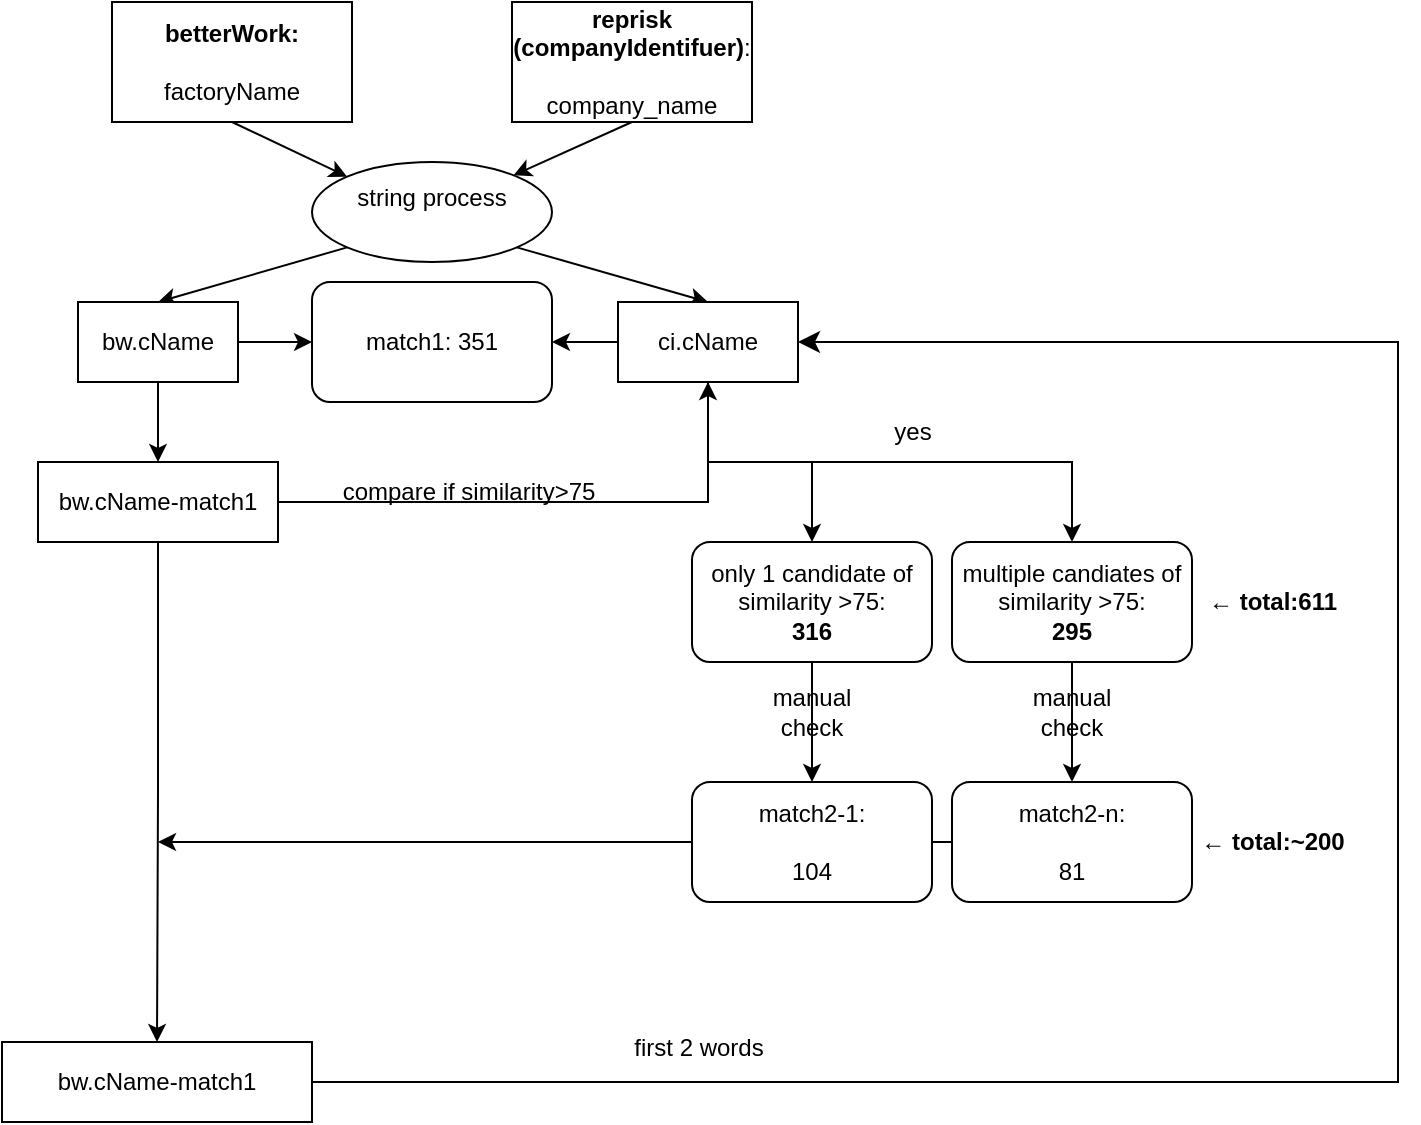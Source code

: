 <mxfile version="24.7.6">
  <diagram id="C5RBs43oDa-KdzZeNtuy" name="Page-1">
    <mxGraphModel dx="877" dy="352" grid="1" gridSize="10" guides="1" tooltips="1" connect="1" arrows="1" fold="1" page="1" pageScale="1" pageWidth="827" pageHeight="1169" math="0" shadow="0">
      <root>
        <mxCell id="WIyWlLk6GJQsqaUBKTNV-0" />
        <mxCell id="WIyWlLk6GJQsqaUBKTNV-1" parent="WIyWlLk6GJQsqaUBKTNV-0" />
        <mxCell id="3DaWWYqR1MIfAfNmNv_F-0" value="&lt;b&gt;betterWork:&lt;/b&gt;&lt;div&gt;&lt;br&gt;&lt;/div&gt;&lt;div&gt;factoryName&lt;/div&gt;" style="rounded=0;whiteSpace=wrap;html=1;" vertex="1" parent="WIyWlLk6GJQsqaUBKTNV-1">
          <mxGeometry x="57" width="120" height="60" as="geometry" />
        </mxCell>
        <mxCell id="3DaWWYqR1MIfAfNmNv_F-1" value="&lt;b&gt;reprisk&lt;/b&gt;&lt;div&gt;&lt;b&gt;(companyIdentifuer)&lt;/b&gt;:&lt;/div&gt;&lt;div&gt;&lt;br&gt;&lt;/div&gt;&lt;div&gt;company_name&lt;/div&gt;" style="rounded=0;whiteSpace=wrap;html=1;" vertex="1" parent="WIyWlLk6GJQsqaUBKTNV-1">
          <mxGeometry x="257" width="120" height="60" as="geometry" />
        </mxCell>
        <mxCell id="3DaWWYqR1MIfAfNmNv_F-2" value="" style="endArrow=classic;html=1;rounded=0;exitX=0.5;exitY=1;exitDx=0;exitDy=0;entryX=0;entryY=0;entryDx=0;entryDy=0;" edge="1" parent="WIyWlLk6GJQsqaUBKTNV-1" source="3DaWWYqR1MIfAfNmNv_F-0" target="3DaWWYqR1MIfAfNmNv_F-4">
          <mxGeometry width="50" height="50" relative="1" as="geometry">
            <mxPoint x="167" y="150" as="sourcePoint" />
            <mxPoint x="197" y="110" as="targetPoint" />
          </mxGeometry>
        </mxCell>
        <mxCell id="3DaWWYqR1MIfAfNmNv_F-3" value="" style="endArrow=classic;html=1;rounded=0;exitX=0.5;exitY=1;exitDx=0;exitDy=0;" edge="1" parent="WIyWlLk6GJQsqaUBKTNV-1" source="3DaWWYqR1MIfAfNmNv_F-1" target="3DaWWYqR1MIfAfNmNv_F-4">
          <mxGeometry width="50" height="50" relative="1" as="geometry">
            <mxPoint x="127" y="70" as="sourcePoint" />
            <mxPoint x="227" y="110" as="targetPoint" />
          </mxGeometry>
        </mxCell>
        <mxCell id="3DaWWYqR1MIfAfNmNv_F-4" value="string process&lt;div&gt;&lt;br&gt;&lt;/div&gt;" style="ellipse;whiteSpace=wrap;html=1;" vertex="1" parent="WIyWlLk6GJQsqaUBKTNV-1">
          <mxGeometry x="157" y="80" width="120" height="50" as="geometry" />
        </mxCell>
        <mxCell id="3DaWWYqR1MIfAfNmNv_F-5" value="" style="endArrow=classic;html=1;rounded=0;exitX=0;exitY=1;exitDx=0;exitDy=0;entryX=0.5;entryY=0;entryDx=0;entryDy=0;" edge="1" parent="WIyWlLk6GJQsqaUBKTNV-1" source="3DaWWYqR1MIfAfNmNv_F-4" target="3DaWWYqR1MIfAfNmNv_F-7">
          <mxGeometry width="50" height="50" relative="1" as="geometry">
            <mxPoint x="167" y="150" as="sourcePoint" />
            <mxPoint x="184" y="150" as="targetPoint" />
          </mxGeometry>
        </mxCell>
        <mxCell id="3DaWWYqR1MIfAfNmNv_F-6" value="" style="endArrow=classic;html=1;rounded=0;exitX=1;exitY=1;exitDx=0;exitDy=0;entryX=0.5;entryY=0;entryDx=0;entryDy=0;" edge="1" parent="WIyWlLk6GJQsqaUBKTNV-1" source="3DaWWYqR1MIfAfNmNv_F-4" target="3DaWWYqR1MIfAfNmNv_F-8">
          <mxGeometry width="50" height="50" relative="1" as="geometry">
            <mxPoint x="194" y="123" as="sourcePoint" />
            <mxPoint x="277" y="150" as="targetPoint" />
          </mxGeometry>
        </mxCell>
        <mxCell id="3DaWWYqR1MIfAfNmNv_F-27" style="edgeStyle=orthogonalEdgeStyle;rounded=0;orthogonalLoop=1;jettySize=auto;html=1;exitX=0.5;exitY=1;exitDx=0;exitDy=0;entryX=0.5;entryY=0;entryDx=0;entryDy=0;" edge="1" parent="WIyWlLk6GJQsqaUBKTNV-1" source="3DaWWYqR1MIfAfNmNv_F-7" target="3DaWWYqR1MIfAfNmNv_F-26">
          <mxGeometry relative="1" as="geometry" />
        </mxCell>
        <mxCell id="3DaWWYqR1MIfAfNmNv_F-7" value="bw.cName" style="rounded=0;whiteSpace=wrap;html=1;" vertex="1" parent="WIyWlLk6GJQsqaUBKTNV-1">
          <mxGeometry x="40" y="150" width="80" height="40" as="geometry" />
        </mxCell>
        <mxCell id="3DaWWYqR1MIfAfNmNv_F-30" style="edgeStyle=orthogonalEdgeStyle;rounded=0;orthogonalLoop=1;jettySize=auto;html=1;exitX=0.5;exitY=1;exitDx=0;exitDy=0;entryX=0.5;entryY=0;entryDx=0;entryDy=0;" edge="1" parent="WIyWlLk6GJQsqaUBKTNV-1" source="3DaWWYqR1MIfAfNmNv_F-8" target="3DaWWYqR1MIfAfNmNv_F-28">
          <mxGeometry relative="1" as="geometry" />
        </mxCell>
        <mxCell id="3DaWWYqR1MIfAfNmNv_F-31" style="edgeStyle=orthogonalEdgeStyle;rounded=0;orthogonalLoop=1;jettySize=auto;html=1;exitX=0.5;exitY=1;exitDx=0;exitDy=0;entryX=0.5;entryY=0;entryDx=0;entryDy=0;" edge="1" parent="WIyWlLk6GJQsqaUBKTNV-1" source="3DaWWYqR1MIfAfNmNv_F-8" target="3DaWWYqR1MIfAfNmNv_F-29">
          <mxGeometry relative="1" as="geometry" />
        </mxCell>
        <mxCell id="3DaWWYqR1MIfAfNmNv_F-8" value="ci.cName" style="rounded=0;whiteSpace=wrap;html=1;" vertex="1" parent="WIyWlLk6GJQsqaUBKTNV-1">
          <mxGeometry x="310" y="150" width="90" height="40" as="geometry" />
        </mxCell>
        <mxCell id="3DaWWYqR1MIfAfNmNv_F-11" value="match1: 351" style="rounded=1;whiteSpace=wrap;html=1;" vertex="1" parent="WIyWlLk6GJQsqaUBKTNV-1">
          <mxGeometry x="157" y="140" width="120" height="60" as="geometry" />
        </mxCell>
        <mxCell id="3DaWWYqR1MIfAfNmNv_F-12" value="" style="endArrow=classic;html=1;rounded=0;exitX=1;exitY=0.5;exitDx=0;exitDy=0;" edge="1" parent="WIyWlLk6GJQsqaUBKTNV-1" source="3DaWWYqR1MIfAfNmNv_F-7" target="3DaWWYqR1MIfAfNmNv_F-11">
          <mxGeometry width="50" height="50" relative="1" as="geometry">
            <mxPoint x="150" y="230" as="sourcePoint" />
            <mxPoint x="160" y="170" as="targetPoint" />
          </mxGeometry>
        </mxCell>
        <mxCell id="3DaWWYqR1MIfAfNmNv_F-13" value="" style="endArrow=classic;html=1;rounded=0;exitX=0;exitY=0.5;exitDx=0;exitDy=0;entryX=1;entryY=0.5;entryDx=0;entryDy=0;" edge="1" parent="WIyWlLk6GJQsqaUBKTNV-1" source="3DaWWYqR1MIfAfNmNv_F-8" target="3DaWWYqR1MIfAfNmNv_F-11">
          <mxGeometry width="50" height="50" relative="1" as="geometry">
            <mxPoint x="130" y="180" as="sourcePoint" />
            <mxPoint x="280" y="170" as="targetPoint" />
          </mxGeometry>
        </mxCell>
        <mxCell id="3DaWWYqR1MIfAfNmNv_F-16" value="" style="endArrow=classic;html=1;rounded=0;entryX=0.5;entryY=1;entryDx=0;entryDy=0;exitX=1;exitY=0.5;exitDx=0;exitDy=0;" edge="1" parent="WIyWlLk6GJQsqaUBKTNV-1" source="3DaWWYqR1MIfAfNmNv_F-26" target="3DaWWYqR1MIfAfNmNv_F-8">
          <mxGeometry width="50" height="50" relative="1" as="geometry">
            <mxPoint x="142" y="330" as="sourcePoint" />
            <mxPoint x="400" y="230" as="targetPoint" />
            <Array as="points">
              <mxPoint x="227" y="250" />
              <mxPoint x="355" y="250" />
            </Array>
          </mxGeometry>
        </mxCell>
        <mxCell id="3DaWWYqR1MIfAfNmNv_F-17" value="compare if&amp;nbsp;&lt;span style=&quot;background-color: initial;&quot;&gt;similarity&amp;gt;75&lt;/span&gt;" style="text;html=1;align=center;verticalAlign=middle;resizable=0;points=[];autosize=1;strokeColor=none;fillColor=none;" vertex="1" parent="WIyWlLk6GJQsqaUBKTNV-1">
          <mxGeometry x="160" y="230" width="150" height="30" as="geometry" />
        </mxCell>
        <mxCell id="3DaWWYqR1MIfAfNmNv_F-21" value="yes" style="text;html=1;align=center;verticalAlign=middle;resizable=0;points=[];autosize=1;strokeColor=none;fillColor=none;" vertex="1" parent="WIyWlLk6GJQsqaUBKTNV-1">
          <mxGeometry x="437" y="200" width="40" height="30" as="geometry" />
        </mxCell>
        <mxCell id="3DaWWYqR1MIfAfNmNv_F-47" style="edgeStyle=orthogonalEdgeStyle;rounded=0;orthogonalLoop=1;jettySize=auto;html=1;exitX=0.5;exitY=1;exitDx=0;exitDy=0;entryX=0.5;entryY=0;entryDx=0;entryDy=0;" edge="1" parent="WIyWlLk6GJQsqaUBKTNV-1" source="3DaWWYqR1MIfAfNmNv_F-26" target="3DaWWYqR1MIfAfNmNv_F-50">
          <mxGeometry relative="1" as="geometry">
            <mxPoint x="79.833" y="570" as="targetPoint" />
          </mxGeometry>
        </mxCell>
        <mxCell id="3DaWWYqR1MIfAfNmNv_F-26" value="bw.cName-match1" style="whiteSpace=wrap;html=1;" vertex="1" parent="WIyWlLk6GJQsqaUBKTNV-1">
          <mxGeometry x="20" y="230" width="120" height="40" as="geometry" />
        </mxCell>
        <mxCell id="3DaWWYqR1MIfAfNmNv_F-40" style="edgeStyle=orthogonalEdgeStyle;rounded=0;orthogonalLoop=1;jettySize=auto;html=1;exitX=0.5;exitY=1;exitDx=0;exitDy=0;entryX=0.5;entryY=0;entryDx=0;entryDy=0;" edge="1" parent="WIyWlLk6GJQsqaUBKTNV-1" source="3DaWWYqR1MIfAfNmNv_F-28" target="3DaWWYqR1MIfAfNmNv_F-37">
          <mxGeometry relative="1" as="geometry" />
        </mxCell>
        <mxCell id="3DaWWYqR1MIfAfNmNv_F-28" value="only 1 candidate of similarity &amp;gt;75:&lt;div&gt;&lt;span style=&quot;background-color: initial;&quot;&gt;&lt;b&gt;316&lt;/b&gt;&lt;/span&gt;&lt;/div&gt;" style="rounded=1;whiteSpace=wrap;html=1;" vertex="1" parent="WIyWlLk6GJQsqaUBKTNV-1">
          <mxGeometry x="347" y="270" width="120" height="60" as="geometry" />
        </mxCell>
        <mxCell id="3DaWWYqR1MIfAfNmNv_F-39" style="edgeStyle=orthogonalEdgeStyle;rounded=0;orthogonalLoop=1;jettySize=auto;html=1;exitX=0.5;exitY=1;exitDx=0;exitDy=0;entryX=0.5;entryY=0;entryDx=0;entryDy=0;" edge="1" parent="WIyWlLk6GJQsqaUBKTNV-1" source="3DaWWYqR1MIfAfNmNv_F-29" target="3DaWWYqR1MIfAfNmNv_F-38">
          <mxGeometry relative="1" as="geometry" />
        </mxCell>
        <mxCell id="3DaWWYqR1MIfAfNmNv_F-29" value="multiple candiates of similarity &amp;gt;75:&lt;div&gt;&lt;b&gt;295&lt;/b&gt;&lt;/div&gt;" style="rounded=1;whiteSpace=wrap;html=1;" vertex="1" parent="WIyWlLk6GJQsqaUBKTNV-1">
          <mxGeometry x="477" y="270" width="120" height="60" as="geometry" />
        </mxCell>
        <mxCell id="3DaWWYqR1MIfAfNmNv_F-34" value="&lt;b&gt;← total:611&lt;/b&gt;" style="text;html=1;align=center;verticalAlign=middle;resizable=0;points=[];autosize=1;strokeColor=none;fillColor=none;" vertex="1" parent="WIyWlLk6GJQsqaUBKTNV-1">
          <mxGeometry x="592" y="285" width="90" height="30" as="geometry" />
        </mxCell>
        <mxCell id="3DaWWYqR1MIfAfNmNv_F-48" style="edgeStyle=orthogonalEdgeStyle;rounded=0;orthogonalLoop=1;jettySize=auto;html=1;exitX=0;exitY=0.5;exitDx=0;exitDy=0;" edge="1" parent="WIyWlLk6GJQsqaUBKTNV-1" source="3DaWWYqR1MIfAfNmNv_F-37">
          <mxGeometry relative="1" as="geometry">
            <mxPoint x="80" y="420" as="targetPoint" />
          </mxGeometry>
        </mxCell>
        <mxCell id="3DaWWYqR1MIfAfNmNv_F-37" value="match2-1:&lt;div&gt;&lt;br&gt;&lt;/div&gt;&lt;div&gt;104&lt;/div&gt;" style="whiteSpace=wrap;html=1;rounded=1;" vertex="1" parent="WIyWlLk6GJQsqaUBKTNV-1">
          <mxGeometry x="347" y="390" width="120" height="60" as="geometry" />
        </mxCell>
        <mxCell id="3DaWWYqR1MIfAfNmNv_F-49" style="edgeStyle=orthogonalEdgeStyle;rounded=0;orthogonalLoop=1;jettySize=auto;html=1;exitX=0;exitY=0.5;exitDx=0;exitDy=0;entryX=1;entryY=0.5;entryDx=0;entryDy=0;strokeColor=default;endArrow=none;endFill=0;" edge="1" parent="WIyWlLk6GJQsqaUBKTNV-1" source="3DaWWYqR1MIfAfNmNv_F-38" target="3DaWWYqR1MIfAfNmNv_F-37">
          <mxGeometry relative="1" as="geometry" />
        </mxCell>
        <mxCell id="3DaWWYqR1MIfAfNmNv_F-38" value="match2-n:&lt;div&gt;&lt;br&gt;&lt;/div&gt;&lt;div&gt;81&lt;/div&gt;" style="whiteSpace=wrap;html=1;rounded=1;" vertex="1" parent="WIyWlLk6GJQsqaUBKTNV-1">
          <mxGeometry x="477" y="390" width="120" height="60" as="geometry" />
        </mxCell>
        <mxCell id="3DaWWYqR1MIfAfNmNv_F-41" value="manual check" style="text;html=1;align=center;verticalAlign=middle;whiteSpace=wrap;rounded=0;" vertex="1" parent="WIyWlLk6GJQsqaUBKTNV-1">
          <mxGeometry x="377" y="340" width="60" height="30" as="geometry" />
        </mxCell>
        <mxCell id="3DaWWYqR1MIfAfNmNv_F-43" value="manual check" style="text;html=1;align=center;verticalAlign=middle;whiteSpace=wrap;rounded=0;" vertex="1" parent="WIyWlLk6GJQsqaUBKTNV-1">
          <mxGeometry x="507" y="340" width="60" height="30" as="geometry" />
        </mxCell>
        <mxCell id="3DaWWYqR1MIfAfNmNv_F-45" value="&lt;b&gt;← total:~200&lt;/b&gt;" style="text;html=1;align=center;verticalAlign=middle;resizable=0;points=[];autosize=1;strokeColor=none;fillColor=none;" vertex="1" parent="WIyWlLk6GJQsqaUBKTNV-1">
          <mxGeometry x="587" y="405" width="100" height="30" as="geometry" />
        </mxCell>
        <mxCell id="3DaWWYqR1MIfAfNmNv_F-50" value="bw.cName-match1" style="whiteSpace=wrap;html=1;" vertex="1" parent="WIyWlLk6GJQsqaUBKTNV-1">
          <mxGeometry x="2" y="520" width="155" height="40" as="geometry" />
        </mxCell>
        <mxCell id="3DaWWYqR1MIfAfNmNv_F-51" value="" style="edgeStyle=segmentEdgeStyle;endArrow=classic;html=1;curved=0;rounded=0;endSize=8;startSize=8;exitX=1;exitY=0.5;exitDx=0;exitDy=0;entryX=1;entryY=0.5;entryDx=0;entryDy=0;" edge="1" parent="WIyWlLk6GJQsqaUBKTNV-1" source="3DaWWYqR1MIfAfNmNv_F-50" target="3DaWWYqR1MIfAfNmNv_F-8">
          <mxGeometry width="50" height="50" relative="1" as="geometry">
            <mxPoint x="270" y="550" as="sourcePoint" />
            <mxPoint x="320" y="500" as="targetPoint" />
            <Array as="points">
              <mxPoint x="700" y="540" />
              <mxPoint x="700" y="170" />
            </Array>
          </mxGeometry>
        </mxCell>
        <mxCell id="3DaWWYqR1MIfAfNmNv_F-52" value="first 2 words" style="text;html=1;align=center;verticalAlign=middle;resizable=0;points=[];autosize=1;strokeColor=none;fillColor=none;" vertex="1" parent="WIyWlLk6GJQsqaUBKTNV-1">
          <mxGeometry x="305" y="508" width="90" height="30" as="geometry" />
        </mxCell>
      </root>
    </mxGraphModel>
  </diagram>
</mxfile>
